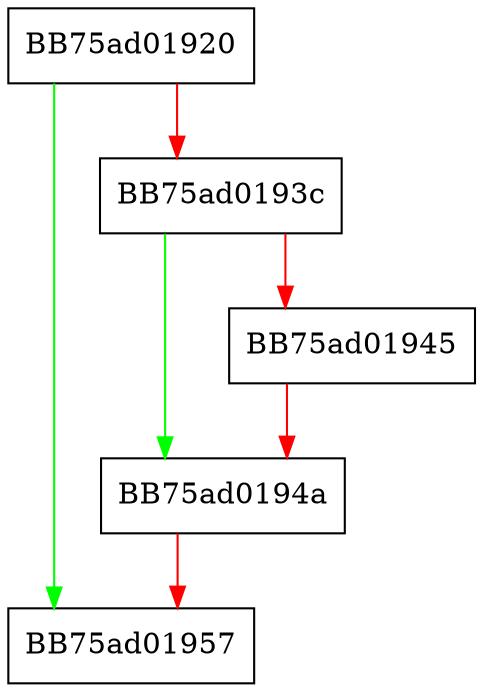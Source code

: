 digraph GcFreeDetection {
  node [shape="box"];
  graph [splines=ortho];
  BB75ad01920 -> BB75ad01957 [color="green"];
  BB75ad01920 -> BB75ad0193c [color="red"];
  BB75ad0193c -> BB75ad0194a [color="green"];
  BB75ad0193c -> BB75ad01945 [color="red"];
  BB75ad01945 -> BB75ad0194a [color="red"];
  BB75ad0194a -> BB75ad01957 [color="red"];
}